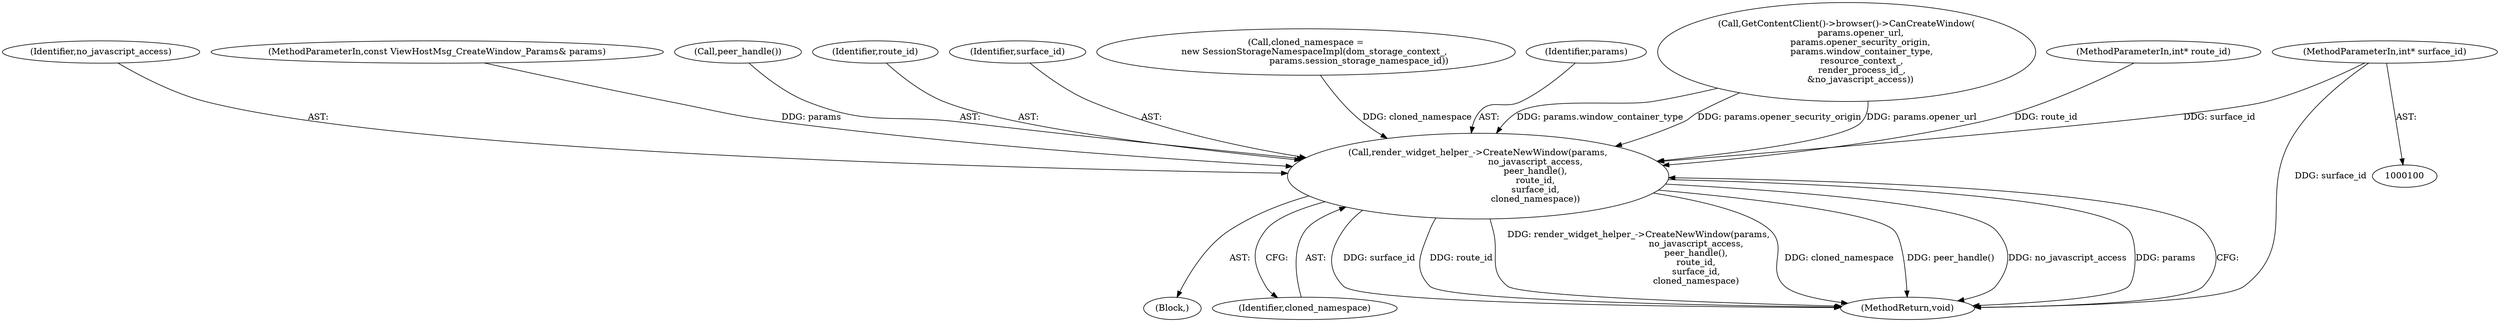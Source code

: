 digraph "0_Chrome_7f48b71cb22bb2fc9fcec2013e9eaff55381a43d@pointer" {
"1000103" [label="(MethodParameterIn,int* surface_id)"];
"1000146" [label="(Call,render_widget_helper_->CreateNewWindow(params,\n                                         no_javascript_access,\n                                         peer_handle(),\n                                         route_id,\n                                         surface_id,\n                                         cloned_namespace))"];
"1000148" [label="(Identifier,no_javascript_access)"];
"1000101" [label="(MethodParameterIn,const ViewHostMsg_CreateWindow_Params& params)"];
"1000149" [label="(Call,peer_handle())"];
"1000146" [label="(Call,render_widget_helper_->CreateNewWindow(params,\n                                         no_javascript_access,\n                                         peer_handle(),\n                                         route_id,\n                                         surface_id,\n                                         cloned_namespace))"];
"1000150" [label="(Identifier,route_id)"];
"1000151" [label="(Identifier,surface_id)"];
"1000138" [label="(Call,cloned_namespace =\n      new SessionStorageNamespaceImpl(dom_storage_context_,\n                                      params.session_storage_namespace_id))"];
"1000105" [label="(Block,)"];
"1000152" [label="(Identifier,cloned_namespace)"];
"1000153" [label="(MethodReturn,void)"];
"1000147" [label="(Identifier,params)"];
"1000103" [label="(MethodParameterIn,int* surface_id)"];
"1000110" [label="(Call,GetContentClient()->browser()->CanCreateWindow(\n          params.opener_url,\n          params.opener_security_origin,\n           params.window_container_type,\n           resource_context_,\n           render_process_id_,\n          &no_javascript_access))"];
"1000102" [label="(MethodParameterIn,int* route_id)"];
"1000103" -> "1000100"  [label="AST: "];
"1000103" -> "1000153"  [label="DDG: surface_id"];
"1000103" -> "1000146"  [label="DDG: surface_id"];
"1000146" -> "1000105"  [label="AST: "];
"1000146" -> "1000152"  [label="CFG: "];
"1000147" -> "1000146"  [label="AST: "];
"1000148" -> "1000146"  [label="AST: "];
"1000149" -> "1000146"  [label="AST: "];
"1000150" -> "1000146"  [label="AST: "];
"1000151" -> "1000146"  [label="AST: "];
"1000152" -> "1000146"  [label="AST: "];
"1000153" -> "1000146"  [label="CFG: "];
"1000146" -> "1000153"  [label="DDG: surface_id"];
"1000146" -> "1000153"  [label="DDG: route_id"];
"1000146" -> "1000153"  [label="DDG: render_widget_helper_->CreateNewWindow(params,\n                                         no_javascript_access,\n                                         peer_handle(),\n                                         route_id,\n                                         surface_id,\n                                         cloned_namespace)"];
"1000146" -> "1000153"  [label="DDG: cloned_namespace"];
"1000146" -> "1000153"  [label="DDG: peer_handle()"];
"1000146" -> "1000153"  [label="DDG: no_javascript_access"];
"1000146" -> "1000153"  [label="DDG: params"];
"1000110" -> "1000146"  [label="DDG: params.window_container_type"];
"1000110" -> "1000146"  [label="DDG: params.opener_security_origin"];
"1000110" -> "1000146"  [label="DDG: params.opener_url"];
"1000101" -> "1000146"  [label="DDG: params"];
"1000102" -> "1000146"  [label="DDG: route_id"];
"1000138" -> "1000146"  [label="DDG: cloned_namespace"];
}
